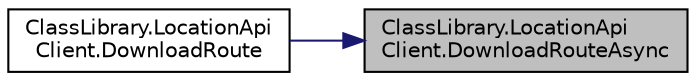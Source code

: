 digraph "ClassLibrary.LocationApiClient.DownloadRouteAsync"
{
 // INTERACTIVE_SVG=YES
 // LATEX_PDF_SIZE
  edge [fontname="Helvetica",fontsize="10",labelfontname="Helvetica",labelfontsize="10"];
  node [fontname="Helvetica",fontsize="10",shape=record];
  rankdir="RL";
  Node1 [label="ClassLibrary.LocationApi\lClient.DownloadRouteAsync",height=0.2,width=0.4,color="black", fillcolor="grey75", style="filled", fontcolor="black",tooltip="Un mapa con una ruta entre dos coordenadas."];
  Node1 -> Node2 [dir="back",color="midnightblue",fontsize="10",style="solid",fontname="Helvetica"];
  Node2 [label="ClassLibrary.LocationApi\lClient.DownloadRoute",height=0.2,width=0.4,color="black", fillcolor="white", style="filled",URL="$classClassLibrary_1_1LocationApiClient.html#a7246e54f4a45eb13fc14cc6171ff3e39",tooltip=" "];
}
